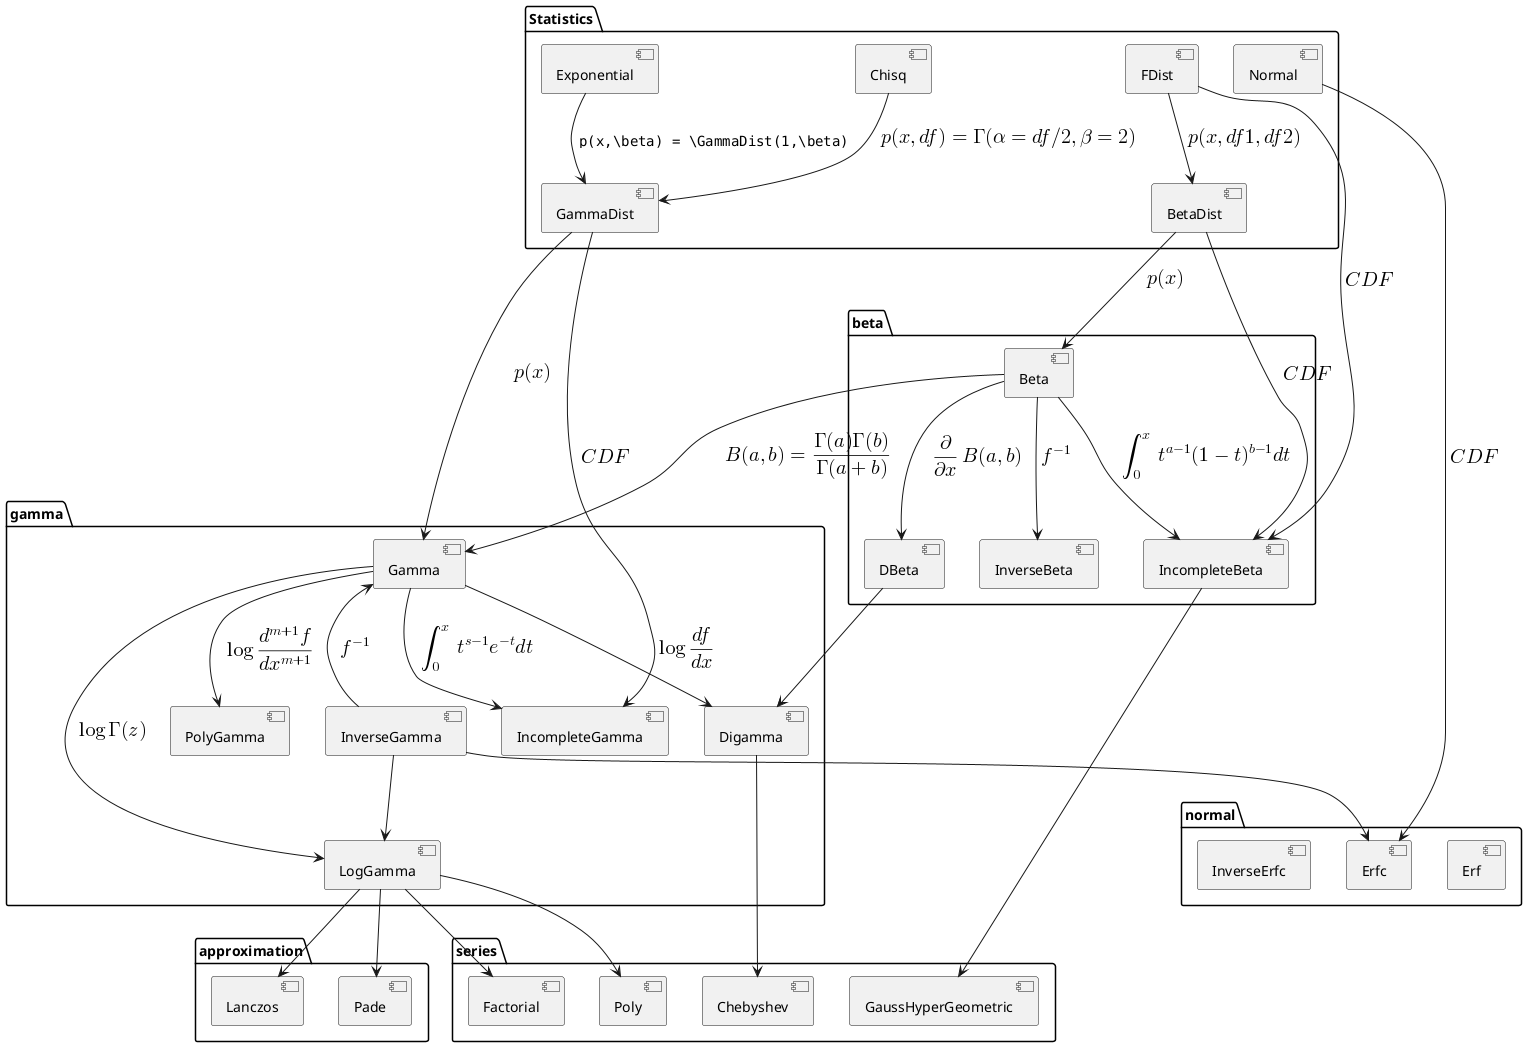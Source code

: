 @startuml



package "series" {
    [Poly]
    [Chebyshev]
    [GaussHyperGeometric]
    [Factorial]
}

package "approximation" {
    [Pade]
    [Lanczos]
}

package "gamma" {
    [Gamma]
    [Digamma]
    [IncompleteGamma]
    [LogGamma]
    [InverseGamma]
    [PolyGamma]
}

package "beta" {
    [Beta]
    [DBeta]
    [IncompleteBeta]
    [InverseBeta]
}

package "normal" {
    [Erf]
    [Erfc]
    [InverseErfc]
}


package "Statistics" {
    [Normal]
    [GammaDist]
    [Chisq]
    [BetaDist]
    [FDist]
    [Exponential]
}

[Beta] --> [Gamma]:<latex>B(a,b) = \frac{ \Gamma(a)\Gamma(b) }{ \Gamma(a + b) }</latex>

[Digamma] --> [Chebyshev]

[Gamma] <-- [InverseGamma] :<latex>f^{-1}</latex>

[Gamma] --> [Digamma]:<latex>\log \frac{df}{dx}</latex>
[Gamma] --> [PolyGamma]:<latex>\log \frac{d^{m+1}f}{dx^{m+1}}</latex>
[Gamma] --> [IncompleteGamma]:<latex>\int_0^x t^{s-1}e^{-t} dt</latex>
[Gamma] --> [LogGamma]:<latex>\log \Gamma(z)</latex>
[LogGamma] --> [Pade]
[LogGamma] --> [Lanczos]
[LogGamma] --> [Factorial]
[LogGamma] --> [Poly]
[InverseGamma] --> [LogGamma]
[InverseGamma] --> [Erfc]

[IncompleteBeta] -> [GaussHyperGeometric]
[Beta] --> [IncompleteBeta]:<latex>\int_0^x t^{a-1}(1-t)^{b-1} dt</latex>
[Beta] --> [InverseBeta]:<latex>f^{-1}</latex>
[Beta] --> [DBeta]:<latex>\frac{\partial}{\partial x}B(a,b)</latex>
[DBeta] --> [Digamma]

[Normal] --> [Erfc]:<latex>CDF</latex>
[BetaDist] --> [Beta]:<latex>p(x)</latex>
[GammaDist] --> [Gamma]:<latex>p(x)</latex>
[Exponential] --> [GammaDist]:<latex>p(x,\beta) = \GammaDist(1,\beta)</latex>
[Chisq] --> [GammaDist]:<latex>p(x, df) = \Gamma(\alpha = df/2, \beta = 2)</latex>
[GammaDist] --> [IncompleteGamma]:<latex>CDF</latex>
[FDist] --> [BetaDist]:<latex>p(x,df1,df2)</latex>
[FDist] --> [IncompleteBeta]:<latex>CDF</latex>
[BetaDist] --> [IncompleteBeta]:<latex>CDF</latex>

@enduml